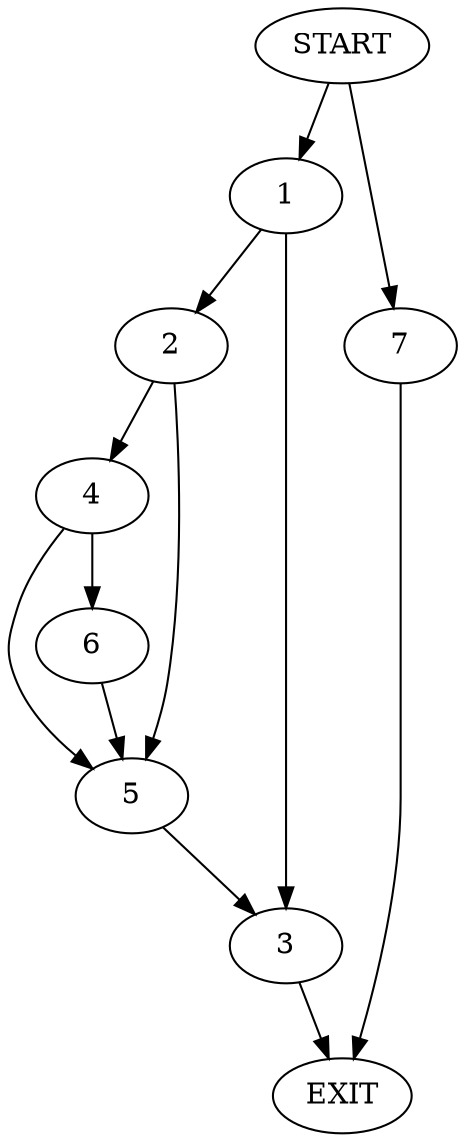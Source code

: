 digraph {
0 [label="START"]
8 [label="EXIT"]
0 -> 1
1 -> 2
1 -> 3
3 -> 8
2 -> 4
2 -> 5
4 -> 5
4 -> 6
5 -> 3
6 -> 5
0 -> 7
7 -> 8
}
